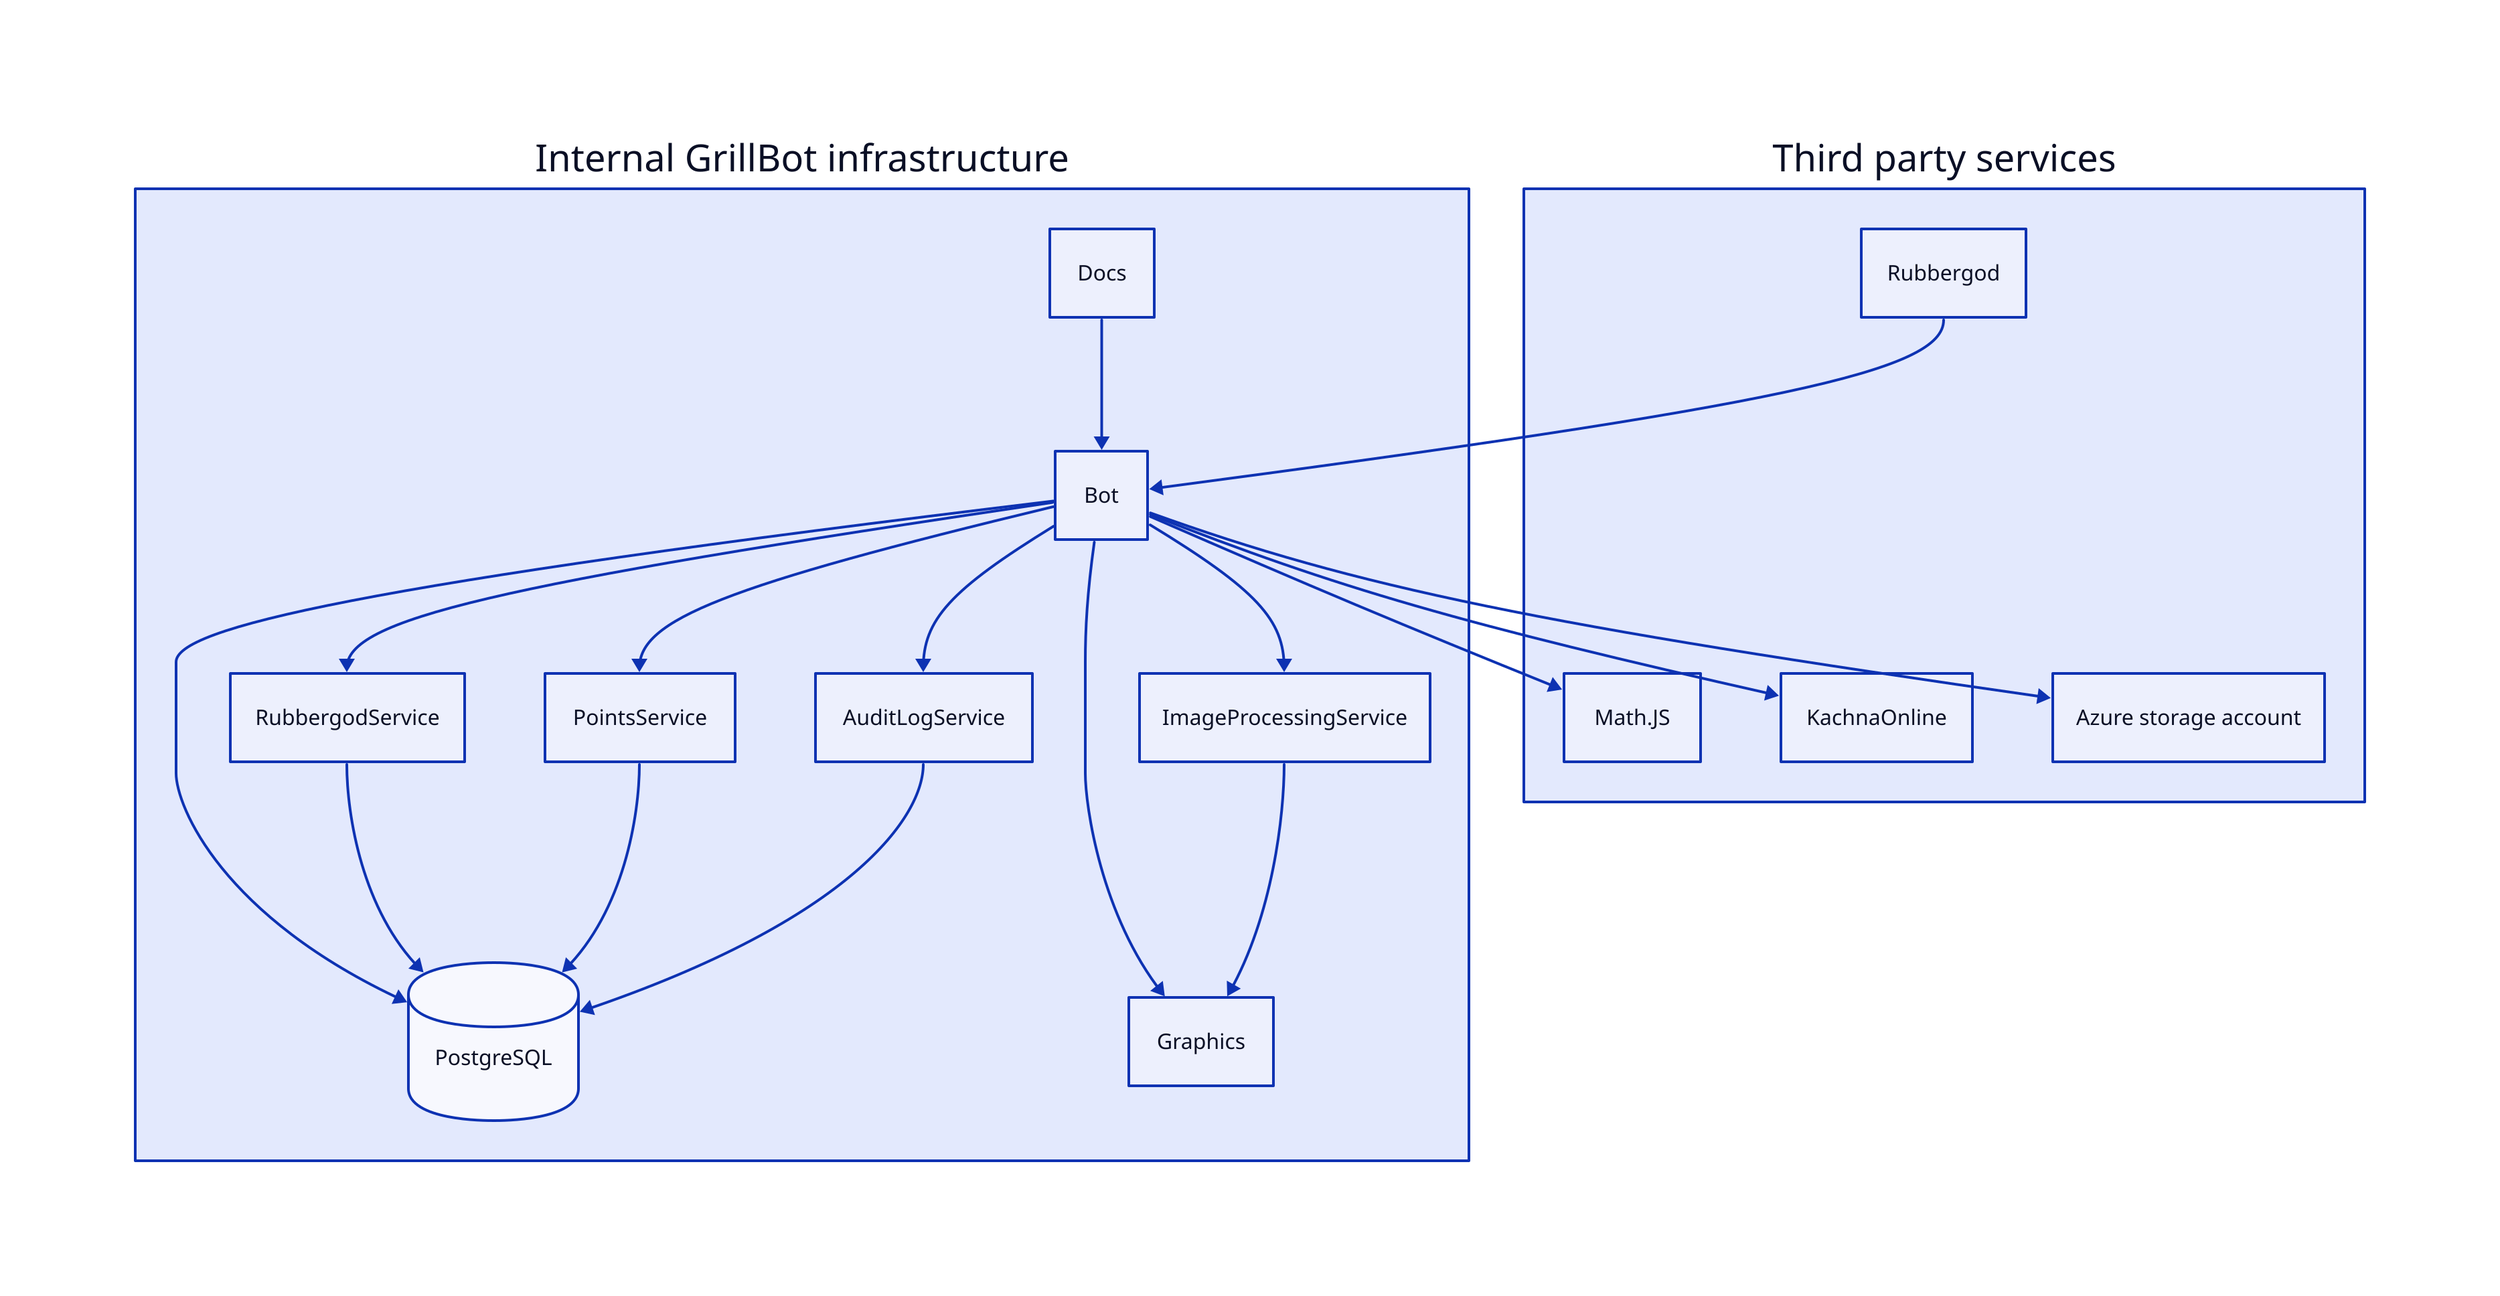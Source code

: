 Internal GrillBot infrastructure.PostgreSQL: {
  shape: cylinder
}

Internal GrillBot infrastructure.Bot -> Third party services.Math\.JS
Internal GrillBot infrastructure.Bot -> Third party services.KachnaOnline
Internal GrillBot infrastructure.Bot -> Third party services.Azure storage account

Third party services.Rubbergod -> Internal GrillBot infrastructure.Bot

Internal GrillBot infrastructure.Docs -> Internal GrillBot infrastructure.Bot

Internal GrillBot infrastructure.Bot -> Internal GrillBot infrastructure.Graphics
Internal GrillBot infrastructure.Bot -> Internal GrillBot infrastructure.RubbergodService
Internal GrillBot infrastructure.Bot -> Internal GrillBot infrastructure.PointsService
Internal GrillBot infrastructure.Bot -> Internal GrillBot infrastructure.ImageProcessingService
Internal GrillBot infrastructure.Bot -> Internal GrillBot infrastructure.AuditLogService

Internal GrillBot infrastructure.ImageProcessingService -> Internal GrillBot infrastructure.Graphics

Internal GrillBot infrastructure.Bot -> Internal GrillBot infrastructure.PostgreSQL
Internal GrillBot infrastructure.RubbergodService -> Internal GrillBot infrastructure.PostgreSQL
Internal GrillBot infrastructure.PointsService -> Internal GrillBot infrastructure.PostgreSQL
Internal GrillBot infrastructure.AuditLogService -> Internal GrillBot infrastructure.PostgreSQL
